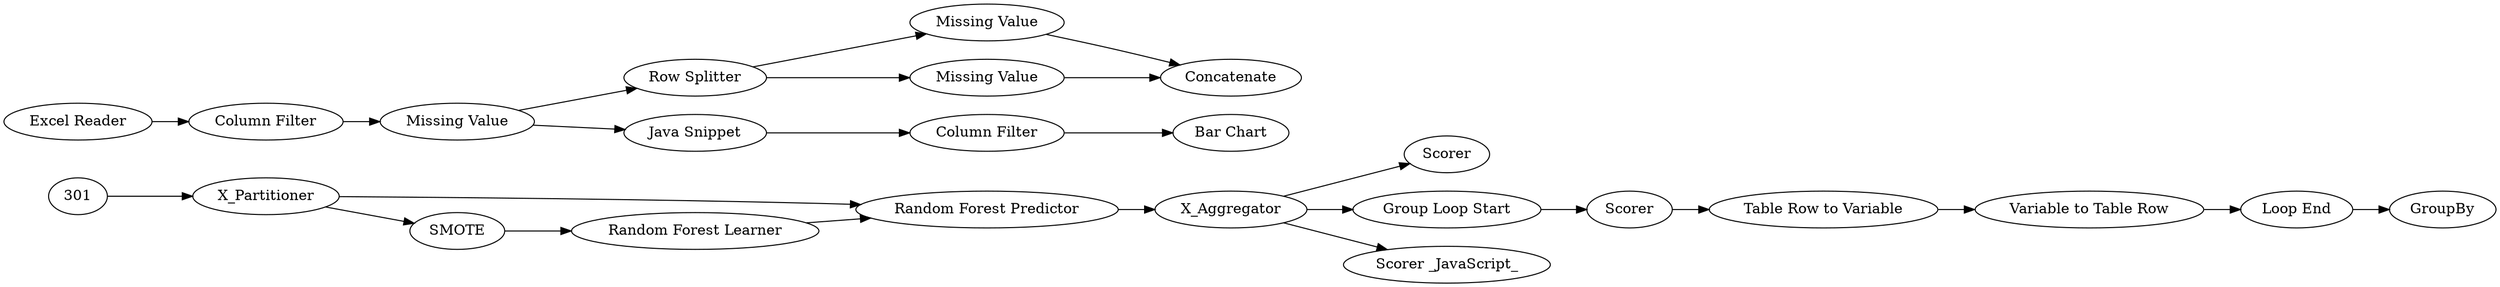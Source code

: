 digraph {
	18 [label="Random Forest Learner"]
	20 [label="Random Forest Predictor"]
	21 [label=X_Partitioner]
	22 [label=X_Aggregator]
	23 [label=Scorer]
	24 [label=Scorer]
	25 [label="Group Loop Start"]
	26 [label="Table Row to Variable"]
	27 [label="Variable to Table Row"]
	28 [label="Loop End"]
	29 [label=GroupBy]
	274 [label="Excel Reader"]
	275 [label="Column Filter"]
	132 [label="Row Splitter"]
	133 [label="Missing Value"]
	134 [label="Missing Value"]
	135 [label=Concatenate]
	278 [label="Missing Value"]
	281 [label="Java Snippet"]
	292 [label="Column Filter"]
	293 [label="Bar Chart"]
	302 [label="Scorer _JavaScript_"]
	303 [label=SMOTE]
	132 -> 133
	132 -> 134
	133 -> 135
	134 -> 135
	274 -> 275
	275 -> 278
	278 -> 132
	278 -> 281
	281 -> 292
	292 -> 293
	18 -> 20
	20 -> 22
	21 -> 20
	21 -> 303
	22 -> 23
	22 -> 25
	22 -> 302
	24 -> 26
	25 -> 24
	26 -> 27
	27 -> 28
	28 -> 29
	301 -> 21
	303 -> 18
	rankdir=LR
}
